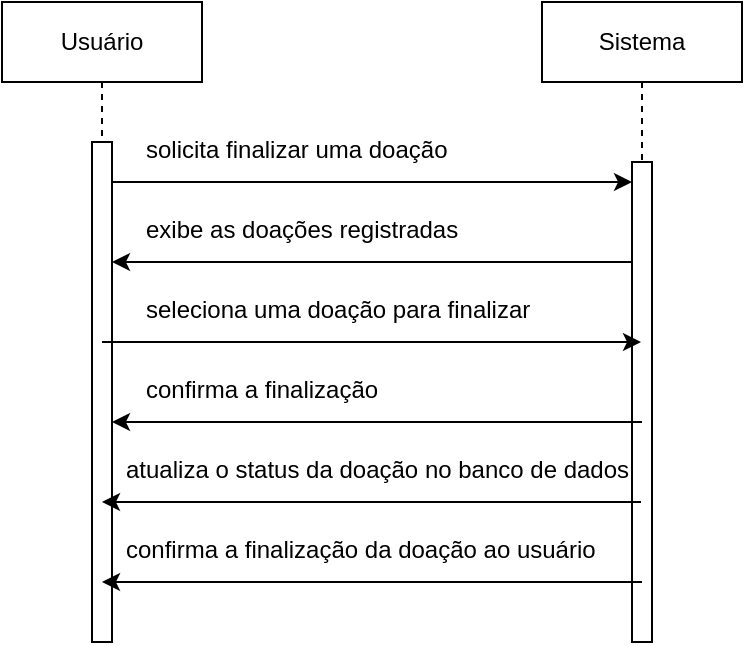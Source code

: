 <mxfile version="24.7.17">
  <diagram name="Page-1" id="2YBvvXClWsGukQMizWep">
    <mxGraphModel dx="880" dy="460" grid="1" gridSize="10" guides="1" tooltips="1" connect="1" arrows="1" fold="1" page="1" pageScale="1" pageWidth="850" pageHeight="1100" math="0" shadow="0">
      <root>
        <mxCell id="0" />
        <mxCell id="1" parent="0" />
        <mxCell id="TgN__DmX92jdRZPK4-3S-1" value="Usuário" style="shape=umlLifeline;perimeter=lifelinePerimeter;whiteSpace=wrap;html=1;container=0;dropTarget=0;collapsible=0;recursiveResize=0;outlineConnect=0;portConstraint=eastwest;newEdgeStyle={&quot;edgeStyle&quot;:&quot;elbowEdgeStyle&quot;,&quot;elbow&quot;:&quot;vertical&quot;,&quot;curved&quot;:0,&quot;rounded&quot;:0};" vertex="1" parent="1">
          <mxGeometry x="40" y="40" width="100" height="320" as="geometry" />
        </mxCell>
        <mxCell id="TgN__DmX92jdRZPK4-3S-2" value="" style="html=1;points=[];perimeter=orthogonalPerimeter;outlineConnect=0;targetShapes=umlLifeline;portConstraint=eastwest;newEdgeStyle={&quot;edgeStyle&quot;:&quot;elbowEdgeStyle&quot;,&quot;elbow&quot;:&quot;vertical&quot;,&quot;curved&quot;:0,&quot;rounded&quot;:0};" vertex="1" parent="TgN__DmX92jdRZPK4-3S-1">
          <mxGeometry x="45" y="70" width="10" height="250" as="geometry" />
        </mxCell>
        <mxCell id="TgN__DmX92jdRZPK4-3S-3" value="Sistema" style="shape=umlLifeline;perimeter=lifelinePerimeter;whiteSpace=wrap;html=1;container=0;dropTarget=0;collapsible=0;recursiveResize=0;outlineConnect=0;portConstraint=eastwest;newEdgeStyle={&quot;edgeStyle&quot;:&quot;elbowEdgeStyle&quot;,&quot;elbow&quot;:&quot;vertical&quot;,&quot;curved&quot;:0,&quot;rounded&quot;:0};" vertex="1" parent="1">
          <mxGeometry x="310" y="40" width="100" height="320" as="geometry" />
        </mxCell>
        <mxCell id="TgN__DmX92jdRZPK4-3S-4" value="" style="html=1;points=[];perimeter=orthogonalPerimeter;outlineConnect=0;targetShapes=umlLifeline;portConstraint=eastwest;newEdgeStyle={&quot;edgeStyle&quot;:&quot;elbowEdgeStyle&quot;,&quot;elbow&quot;:&quot;vertical&quot;,&quot;curved&quot;:0,&quot;rounded&quot;:0};" vertex="1" parent="TgN__DmX92jdRZPK4-3S-3">
          <mxGeometry x="45" y="80" width="10" height="240" as="geometry" />
        </mxCell>
        <mxCell id="TgN__DmX92jdRZPK4-3S-5" value="" style="endArrow=classic;html=1;rounded=0;" edge="1" parent="1" target="TgN__DmX92jdRZPK4-3S-4">
          <mxGeometry width="50" height="50" relative="1" as="geometry">
            <mxPoint x="95" y="130" as="sourcePoint" />
            <mxPoint x="325" y="130" as="targetPoint" />
          </mxGeometry>
        </mxCell>
        <mxCell id="TgN__DmX92jdRZPK4-3S-6" value=" solicita finalizar uma doação" style="text;whiteSpace=wrap;html=1;" vertex="1" parent="1">
          <mxGeometry x="110" y="100" width="180" height="40" as="geometry" />
        </mxCell>
        <mxCell id="TgN__DmX92jdRZPK4-3S-7" value="" style="endArrow=classic;html=1;rounded=0;" edge="1" parent="1" source="TgN__DmX92jdRZPK4-3S-4">
          <mxGeometry width="50" height="50" relative="1" as="geometry">
            <mxPoint x="325" y="170" as="sourcePoint" />
            <mxPoint x="95" y="170" as="targetPoint" />
          </mxGeometry>
        </mxCell>
        <mxCell id="TgN__DmX92jdRZPK4-3S-8" value="exibe as doações registradas" style="text;whiteSpace=wrap;html=1;" vertex="1" parent="1">
          <mxGeometry x="110" y="140" width="160" height="40" as="geometry" />
        </mxCell>
        <mxCell id="TgN__DmX92jdRZPK4-3S-9" value="" style="endArrow=classic;html=1;rounded=0;" edge="1" parent="1">
          <mxGeometry width="50" height="50" relative="1" as="geometry">
            <mxPoint x="90" y="210" as="sourcePoint" />
            <mxPoint x="359.5" y="210" as="targetPoint" />
          </mxGeometry>
        </mxCell>
        <mxCell id="TgN__DmX92jdRZPK4-3S-10" value=" seleciona uma doação para finalizar" style="text;whiteSpace=wrap;html=1;" vertex="1" parent="1">
          <mxGeometry x="110" y="180" width="240" height="40" as="geometry" />
        </mxCell>
        <mxCell id="TgN__DmX92jdRZPK4-3S-11" value="" style="endArrow=classic;html=1;rounded=0;" edge="1" parent="1">
          <mxGeometry width="50" height="50" relative="1" as="geometry">
            <mxPoint x="360" y="250" as="sourcePoint" />
            <mxPoint x="95" y="250" as="targetPoint" />
          </mxGeometry>
        </mxCell>
        <mxCell id="TgN__DmX92jdRZPK4-3S-12" value="confirma a finalização" style="text;whiteSpace=wrap;html=1;" vertex="1" parent="1">
          <mxGeometry x="110" y="220" width="260" height="20" as="geometry" />
        </mxCell>
        <mxCell id="TgN__DmX92jdRZPK4-3S-13" value="" style="endArrow=classic;html=1;rounded=0;" edge="1" parent="1" source="TgN__DmX92jdRZPK4-3S-3">
          <mxGeometry width="50" height="50" relative="1" as="geometry">
            <mxPoint x="350" y="290" as="sourcePoint" />
            <mxPoint x="90" y="290" as="targetPoint" />
          </mxGeometry>
        </mxCell>
        <mxCell id="TgN__DmX92jdRZPK4-3S-14" value="atualiza o status da doação no banco de dados" style="text;whiteSpace=wrap;html=1;" vertex="1" parent="1">
          <mxGeometry x="100" y="260" width="290" height="40" as="geometry" />
        </mxCell>
        <mxCell id="TgN__DmX92jdRZPK4-3S-17" value="" style="endArrow=classic;html=1;rounded=0;" edge="1" parent="1" target="TgN__DmX92jdRZPK4-3S-1">
          <mxGeometry width="50" height="50" relative="1" as="geometry">
            <mxPoint x="360" y="330" as="sourcePoint" />
            <mxPoint x="100" y="330" as="targetPoint" />
          </mxGeometry>
        </mxCell>
        <mxCell id="TgN__DmX92jdRZPK4-3S-18" value="confirma a finalização da doação ao usuário" style="text;whiteSpace=wrap;html=1;" vertex="1" parent="1">
          <mxGeometry x="100" y="300" width="270" height="40" as="geometry" />
        </mxCell>
      </root>
    </mxGraphModel>
  </diagram>
</mxfile>
